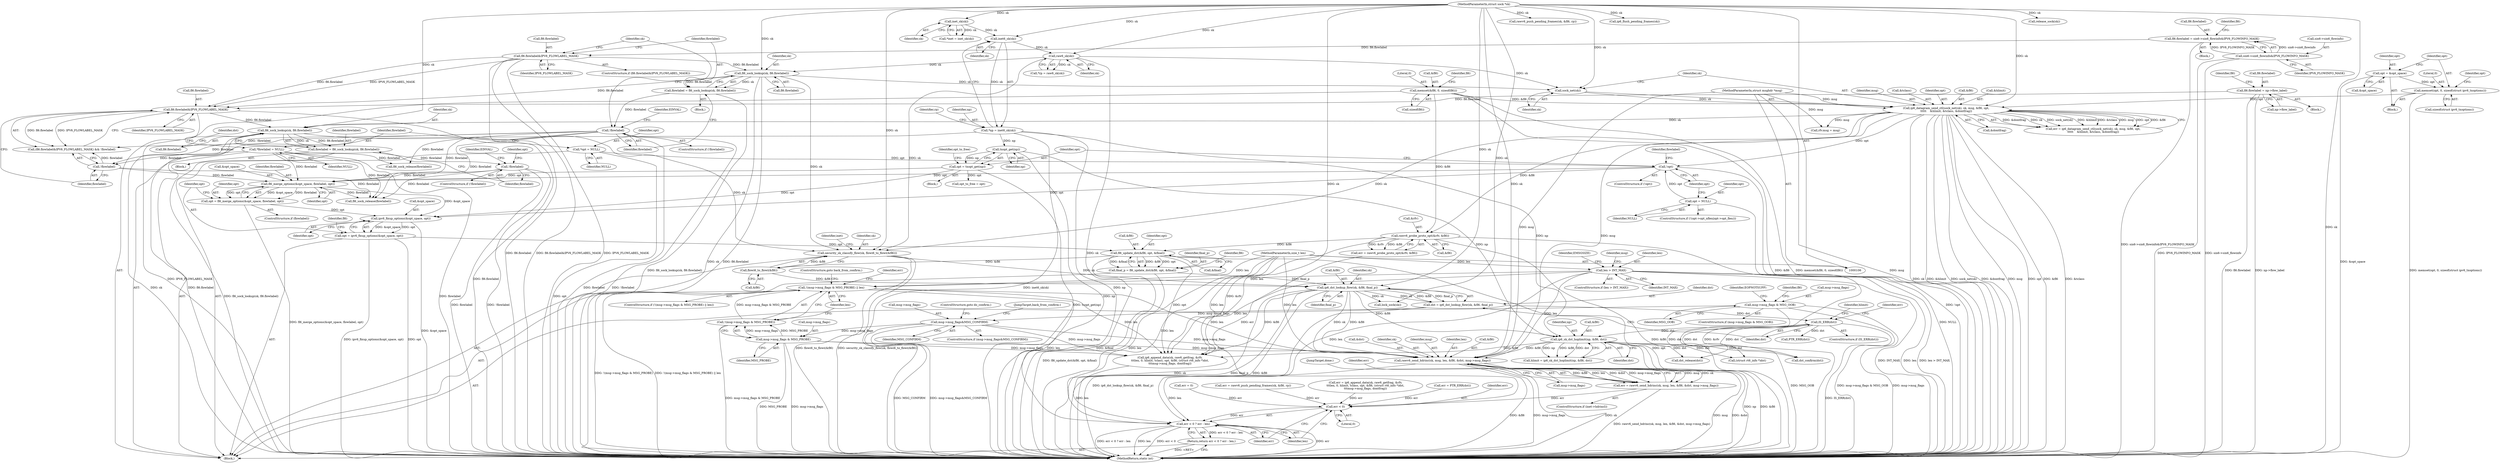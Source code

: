 digraph "0_linux_45f6fad84cc305103b28d73482b344d7f5b76f39_13@API" {
"1000658" [label="(Call,rawv6_send_hdrinc(sk, msg, len, &fl6, &dst, msg->msg_flags))"];
"1000601" [label="(Call,ip6_dst_lookup_flow(sk, &fl6, final_p))"];
"1000585" [label="(Call,security_sk_classify_flow(sk, flowi6_to_flowi(&fl6)))"];
"1000397" [label="(Call,ip6_datagram_send_ctl(sock_net(sk), sk, msg, &fl6, opt,\n\t\t\t\t\t    &hlimit, &tclass, &dontfrag))"];
"1000398" [label="(Call,sock_net(sk))"];
"1000132" [label="(Call,raw6_sk(sk))"];
"1000127" [label="(Call,inet6_sk(sk))"];
"1000122" [label="(Call,inet_sk(sk))"];
"1000107" [label="(MethodParameterIn,struct sock *sk)"];
"1000283" [label="(Call,fl6_sock_lookup(sk, fl6.flowlabel))"];
"1000275" [label="(Call,fl6.flowlabel&IPV6_FLOWLABEL_MASK)"];
"1000265" [label="(Call,fl6.flowlabel = sin6->sin6_flowinfo&IPV6_FLOWINFO_MASK)"];
"1000269" [label="(Call,sin6->sin6_flowinfo&IPV6_FLOWINFO_MASK)"];
"1000108" [label="(MethodParameterIn,struct msghdr *msg)"];
"1000187" [label="(Call,memset(&fl6, 0, sizeof(fl6)))"];
"1000384" [label="(Call,memset(opt, 0, sizeof(struct ipv6_txoptions)))"];
"1000380" [label="(Call,opt = &opt_space)"];
"1000432" [label="(Call,fl6_sock_lookup(sk, fl6.flowlabel))"];
"1000422" [label="(Call,fl6.flowlabel&IPV6_FLOWLABEL_MASK)"];
"1000355" [label="(Call,fl6.flowlabel = np->flow_label)"];
"1000587" [label="(Call,flowi6_to_flowi(&fl6))"];
"1000548" [label="(Call,fl6_update_dst(&fl6, opt, &final))"];
"1000498" [label="(Call,rawv6_probe_proto_opt(&rfv, &fl6))"];
"1000475" [label="(Call,opt = ipv6_fixup_options(&opt_space, opt))"];
"1000477" [label="(Call,ipv6_fixup_options(&opt_space, opt))"];
"1000470" [label="(Call,fl6_merge_options(&opt_space, flowlabel, opt))"];
"1000427" [label="(Call,!flowlabel)"];
"1000289" [label="(Call,!flowlabel)"];
"1000281" [label="(Call,flowlabel = fl6_sock_lookup(sk, fl6.flowlabel))"];
"1000139" [label="(Call,*flowlabel = NULL)"];
"1000438" [label="(Call,!flowlabel)"];
"1000430" [label="(Call,flowlabel = fl6_sock_lookup(sk, fl6.flowlabel))"];
"1000456" [label="(Call,!opt)"];
"1000452" [label="(Call,opt = NULL)"];
"1000135" [label="(Call,*opt = NULL)"];
"1000459" [label="(Call,opt = txopt_get(np))"];
"1000461" [label="(Call,txopt_get(np))"];
"1000125" [label="(Call,*np = inet6_sk(sk))"];
"1000468" [label="(Call,opt = fl6_merge_options(&opt_space, flowlabel, opt))"];
"1000546" [label="(Call,final_p = fl6_update_dst(&fl6, opt, &final))"];
"1000734" [label="(Call,!(msg->msg_flags & MSG_PROBE) || len)"];
"1000735" [label="(Call,!(msg->msg_flags & MSG_PROBE))"];
"1000736" [label="(Call,msg->msg_flags & MSG_PROBE)"];
"1000645" [label="(Call,msg->msg_flags&MSG_CONFIRM)"];
"1000179" [label="(Call,msg->msg_flags & MSG_OOB)"];
"1000172" [label="(Call,len > INT_MAX)"];
"1000109" [label="(MethodParameterIn,size_t len)"];
"1000621" [label="(Call,ip6_sk_dst_hoplimit(np, &fl6, dst))"];
"1000607" [label="(Call,IS_ERR(dst))"];
"1000599" [label="(Call,dst = ip6_dst_lookup_flow(sk, &fl6, final_p))"];
"1000656" [label="(Call,err = rawv6_send_hdrinc(sk, msg, len, &fl6, &dst, msg->msg_flags))"];
"1000725" [label="(Call,err < 0)"];
"1000724" [label="(Call,err < 0 ? err : len)"];
"1000723" [label="(Return,return err < 0 ? err : len;)"];
"1000716" [label="(Call,dst_release(dst))"];
"1000586" [label="(Identifier,sk)"];
"1000743" [label="(Call,err = 0)"];
"1000416" [label="(Call,fl6_sock_release(flowlabel))"];
"1000725" [label="(Call,err < 0)"];
"1000587" [label="(Call,flowi6_to_flowi(&fl6))"];
"1000427" [label="(Call,!flowlabel)"];
"1000139" [label="(Call,*flowlabel = NULL)"];
"1000126" [label="(Identifier,np)"];
"1000177" [label="(Identifier,EMSGSIZE)"];
"1000181" [label="(Identifier,msg)"];
"1000127" [label="(Call,inet6_sk(sk))"];
"1000599" [label="(Call,dst = ip6_dst_lookup_flow(sk, &fl6, final_p))"];
"1000384" [label="(Call,memset(opt, 0, sizeof(struct ipv6_txoptions)))"];
"1000666" [label="(Call,msg->msg_flags)"];
"1000708" [label="(Call,rawv6_push_pending_frames(sk, &fl6, rp))"];
"1000687" [label="(Call,(struct rt6_info *)dst)"];
"1000434" [label="(Call,fl6.flowlabel)"];
"1000135" [label="(Call,*opt = NULL)"];
"1000398" [label="(Call,sock_net(sk))"];
"1000728" [label="(Identifier,err)"];
"1000733" [label="(ControlStructure,if (!(msg->msg_flags & MSG_PROBE) || len))"];
"1000264" [label="(Block,)"];
"1000461" [label="(Call,txopt_get(np))"];
"1000549" [label="(Call,&fl6)"];
"1000453" [label="(Identifier,opt)"];
"1000397" [label="(Call,ip6_datagram_send_ctl(sock_net(sk), sk, msg, &fl6, opt,\n\t\t\t\t\t    &hlimit, &tclass, &dontfrag))"];
"1000131" [label="(Identifier,rp)"];
"1000496" [label="(Call,err = rawv6_probe_proto_opt(&rfv, &fl6))"];
"1000293" [label="(Identifier,EINVAL)"];
"1000382" [label="(Call,&opt_space)"];
"1000421" [label="(Call,(fl6.flowlabel&IPV6_FLOWLABEL_MASK) && !flowlabel)"];
"1000706" [label="(Call,err = rawv6_push_pending_frames(sk, &fl6, rp))"];
"1000645" [label="(Call,msg->msg_flags&MSG_CONFIRM)"];
"1000546" [label="(Call,final_p = fl6_update_dst(&fl6, opt, &final))"];
"1000724" [label="(Call,err < 0 ? err : len)"];
"1000467" [label="(Identifier,flowlabel)"];
"1000608" [label="(Identifier,dst)"];
"1000277" [label="(Identifier,fl6)"];
"1000747" [label="(MethodReturn,static int)"];
"1000132" [label="(Call,raw6_sk(sk))"];
"1000125" [label="(Call,*np = inet6_sk(sk))"];
"1000402" [label="(Call,&fl6)"];
"1000183" [label="(Identifier,MSG_OOB)"];
"1000443" [label="(ControlStructure,if (!(opt->opt_nflen|opt->opt_flen)))"];
"1000144" [label="(Identifier,dst)"];
"1000428" [label="(Identifier,flowlabel)"];
"1000696" [label="(Call,ip6_flush_pending_frames(sk))"];
"1000400" [label="(Identifier,sk)"];
"1000649" [label="(Identifier,MSG_CONFIRM)"];
"1000737" [label="(Call,msg->msg_flags)"];
"1000178" [label="(ControlStructure,if (msg->msg_flags & MSG_OOB))"];
"1000723" [label="(Return,return err < 0 ? err : len;)"];
"1000719" [label="(Call,fl6_sock_release(flowlabel))"];
"1000422" [label="(Call,fl6.flowlabel&IPV6_FLOWLABEL_MASK)"];
"1000437" [label="(ControlStructure,if (!flowlabel))"];
"1000644" [label="(ControlStructure,if (msg->msg_flags&MSG_CONFIRM))"];
"1000385" [label="(Identifier,opt)"];
"1000459" [label="(Call,opt = txopt_get(np))"];
"1000592" [label="(Identifier,inet)"];
"1000110" [label="(Block,)"];
"1000473" [label="(Identifier,flowlabel)"];
"1000651" [label="(JumpTarget,back_from_confirm:)"];
"1000735" [label="(Call,!(msg->msg_flags & MSG_PROBE))"];
"1000611" [label="(Identifier,err)"];
"1000471" [label="(Call,&opt_space)"];
"1000432" [label="(Call,fl6_sock_lookup(sk, fl6.flowlabel))"];
"1000405" [label="(Call,&hlimit)"];
"1000673" [label="(Call,err = ip6_append_data(sk, raw6_getfrag, &rfv,\n\t\t\tlen, 0, hlimit, tclass, opt, &fl6, (struct rt6_info *)dst,\n\t\t\tmsg->msg_flags, dontfrag))"];
"1000187" [label="(Call,memset(&fl6, 0, sizeof(fl6)))"];
"1000477" [label="(Call,ipv6_fixup_options(&opt_space, opt))"];
"1000265" [label="(Call,fl6.flowlabel = sin6->sin6_flowinfo&IPV6_FLOWINFO_MASK)"];
"1000269" [label="(Call,sin6->sin6_flowinfo&IPV6_FLOWINFO_MASK)"];
"1000454" [label="(Identifier,NULL)"];
"1000727" [label="(Literal,0)"];
"1000190" [label="(Literal,0)"];
"1000617" [label="(Identifier,hlimit)"];
"1000356" [label="(Call,fl6.flowlabel)"];
"1000174" [label="(Identifier,INT_MAX)"];
"1000130" [label="(Call,*rp = raw6_sk(sk))"];
"1000486" [label="(Call,rfv.msg = msg)"];
"1000387" [label="(Call,sizeof(struct ipv6_txoptions))"];
"1000501" [label="(Call,&fl6)"];
"1000423" [label="(Call,fl6.flowlabel)"];
"1000671" [label="(Call,lock_sock(sk))"];
"1000659" [label="(Identifier,sk)"];
"1000288" [label="(ControlStructure,if (!flowlabel))"];
"1000107" [label="(MethodParameterIn,struct sock *sk)"];
"1000188" [label="(Call,&fl6)"];
"1000447" [label="(Identifier,opt)"];
"1000455" [label="(ControlStructure,if (!opt))"];
"1000483" [label="(Identifier,fl6)"];
"1000180" [label="(Call,msg->msg_flags)"];
"1000468" [label="(Call,opt = fl6_merge_options(&opt_space, flowlabel, opt))"];
"1000715" [label="(JumpTarget,done:)"];
"1000133" [label="(Identifier,sk)"];
"1000275" [label="(Call,fl6.flowlabel&IPV6_FLOWLABEL_MASK)"];
"1000426" [label="(Identifier,IPV6_FLOWLABEL_MASK)"];
"1000660" [label="(Identifier,msg)"];
"1000109" [label="(MethodParameterIn,size_t len)"];
"1000386" [label="(Literal,0)"];
"1000661" [label="(Identifier,len)"];
"1000399" [label="(Identifier,sk)"];
"1000740" [label="(Identifier,MSG_PROBE)"];
"1000607" [label="(Call,IS_ERR(dst))"];
"1000460" [label="(Identifier,opt)"];
"1000656" [label="(Call,err = rawv6_send_hdrinc(sk, msg, len, &fl6, &dst, msg->msg_flags))"];
"1000136" [label="(Identifier,opt)"];
"1000279" [label="(Identifier,IPV6_FLOWLABEL_MASK)"];
"1000547" [label="(Identifier,final_p)"];
"1000137" [label="(Identifier,NULL)"];
"1000381" [label="(Identifier,opt)"];
"1000433" [label="(Identifier,sk)"];
"1000123" [label="(Identifier,sk)"];
"1000283" [label="(Call,fl6_sock_lookup(sk, fl6.flowlabel))"];
"1000552" [label="(Call,&final)"];
"1000281" [label="(Call,flowlabel = fl6_sock_lookup(sk, fl6.flowlabel))"];
"1000120" [label="(Call,*inet = inet_sk(sk))"];
"1000401" [label="(Identifier,msg)"];
"1000476" [label="(Identifier,opt)"];
"1000431" [label="(Identifier,flowlabel)"];
"1000463" [label="(Call,opt_to_free = opt)"];
"1000407" [label="(Call,&tclass)"];
"1000359" [label="(Call,np->flow_label)"];
"1000442" [label="(Identifier,EINVAL)"];
"1000276" [label="(Call,fl6.flowlabel)"];
"1000548" [label="(Call,fl6_update_dst(&fl6, opt, &final))"];
"1000355" [label="(Call,fl6.flowlabel = np->flow_label)"];
"1000456" [label="(Call,!opt)"];
"1000734" [label="(Call,!(msg->msg_flags & MSG_PROBE) || len)"];
"1000646" [label="(Call,msg->msg_flags)"];
"1000658" [label="(Call,rawv6_send_hdrinc(sk, msg, len, &fl6, &dst, msg->msg_flags))"];
"1000334" [label="(Block,)"];
"1000273" [label="(Identifier,IPV6_FLOWINFO_MASK)"];
"1000605" [label="(Identifier,final_p)"];
"1000602" [label="(Identifier,sk)"];
"1000558" [label="(Identifier,fl6)"];
"1000731" [label="(Call,dst_confirm(dst))"];
"1000480" [label="(Identifier,opt)"];
"1000457" [label="(Identifier,opt)"];
"1000462" [label="(Identifier,np)"];
"1000600" [label="(Identifier,dst)"];
"1000744" [label="(Identifier,err)"];
"1000195" [label="(Identifier,fl6)"];
"1000475" [label="(Call,opt = ipv6_fixup_options(&opt_space, opt))"];
"1000298" [label="(Identifier,sk)"];
"1000729" [label="(Identifier,len)"];
"1000619" [label="(Call,hlimit = ip6_sk_dst_hoplimit(np, &fl6, dst))"];
"1000603" [label="(Call,&fl6)"];
"1000588" [label="(Call,&fl6)"];
"1000140" [label="(Identifier,flowlabel)"];
"1000742" [label="(ControlStructure,goto back_from_confirm;)"];
"1000391" [label="(Identifier,opt)"];
"1000430" [label="(Call,flowlabel = fl6_sock_lookup(sk, fl6.flowlabel))"];
"1000179" [label="(Call,msg->msg_flags & MSG_OOB)"];
"1000736" [label="(Call,msg->msg_flags & MSG_PROBE)"];
"1000290" [label="(Identifier,flowlabel)"];
"1000466" [label="(ControlStructure,if (flowlabel))"];
"1000621" [label="(Call,ip6_sk_dst_hoplimit(np, &fl6, dst))"];
"1000128" [label="(Identifier,sk)"];
"1000458" [label="(Block,)"];
"1000429" [label="(Block,)"];
"1000657" [label="(Identifier,err)"];
"1000438" [label="(Call,!flowlabel)"];
"1000652" [label="(ControlStructure,if (inet->hdrincl))"];
"1000280" [label="(Block,)"];
"1000365" [label="(Identifier,fl6)"];
"1000379" [label="(Block,)"];
"1000498" [label="(Call,rawv6_probe_proto_opt(&rfv, &fl6))"];
"1000186" [label="(Identifier,EOPNOTSUPP)"];
"1000171" [label="(ControlStructure,if (len > INT_MAX))"];
"1000499" [label="(Call,&rfv)"];
"1000675" [label="(Call,ip6_append_data(sk, raw6_getfrag, &rfv,\n\t\t\tlen, 0, hlimit, tclass, opt, &fl6, (struct rt6_info *)dst,\n\t\t\tmsg->msg_flags, dontfrag))"];
"1000270" [label="(Call,sin6->sin6_flowinfo)"];
"1000650" [label="(ControlStructure,goto do_confirm;)"];
"1000173" [label="(Identifier,len)"];
"1000172" [label="(Call,len > INT_MAX)"];
"1000122" [label="(Call,inet_sk(sk))"];
"1000439" [label="(Identifier,flowlabel)"];
"1000606" [label="(ControlStructure,if (IS_ERR(dst)))"];
"1000141" [label="(Identifier,NULL)"];
"1000741" [label="(Identifier,len)"];
"1000404" [label="(Identifier,opt)"];
"1000551" [label="(Identifier,opt)"];
"1000452" [label="(Call,opt = NULL)"];
"1000469" [label="(Identifier,opt)"];
"1000610" [label="(Call,err = PTR_ERR(dst))"];
"1000622" [label="(Identifier,np)"];
"1000623" [label="(Call,&fl6)"];
"1000601" [label="(Call,ip6_dst_lookup_flow(sk, &fl6, final_p))"];
"1000470" [label="(Call,fl6_merge_options(&opt_space, flowlabel, opt))"];
"1000284" [label="(Identifier,sk)"];
"1000409" [label="(Call,&dontfrag)"];
"1000662" [label="(Call,&fl6)"];
"1000464" [label="(Identifier,opt_to_free)"];
"1000380" [label="(Call,opt = &opt_space)"];
"1000478" [label="(Call,&opt_space)"];
"1000713" [label="(Call,release_sock(sk))"];
"1000189" [label="(Identifier,fl6)"];
"1000266" [label="(Call,fl6.flowlabel)"];
"1000625" [label="(Identifier,dst)"];
"1000395" [label="(Call,err = ip6_datagram_send_ctl(sock_net(sk), sk, msg, &fl6, opt,\n\t\t\t\t\t    &hlimit, &tclass, &dontfrag))"];
"1000285" [label="(Call,fl6.flowlabel)"];
"1000612" [label="(Call,PTR_ERR(dst))"];
"1000474" [label="(Identifier,opt)"];
"1000664" [label="(Call,&dst)"];
"1000108" [label="(MethodParameterIn,struct msghdr *msg)"];
"1000585" [label="(Call,security_sk_classify_flow(sk, flowi6_to_flowi(&fl6)))"];
"1000289" [label="(Call,!flowlabel)"];
"1000274" [label="(ControlStructure,if (fl6.flowlabel&IPV6_FLOWLABEL_MASK))"];
"1000191" [label="(Call,sizeof(fl6))"];
"1000726" [label="(Identifier,err)"];
"1000282" [label="(Identifier,flowlabel)"];
"1000658" -> "1000656"  [label="AST: "];
"1000658" -> "1000666"  [label="CFG: "];
"1000659" -> "1000658"  [label="AST: "];
"1000660" -> "1000658"  [label="AST: "];
"1000661" -> "1000658"  [label="AST: "];
"1000662" -> "1000658"  [label="AST: "];
"1000664" -> "1000658"  [label="AST: "];
"1000666" -> "1000658"  [label="AST: "];
"1000656" -> "1000658"  [label="CFG: "];
"1000658" -> "1000747"  [label="DDG: msg"];
"1000658" -> "1000747"  [label="DDG: &dst"];
"1000658" -> "1000747"  [label="DDG: &fl6"];
"1000658" -> "1000747"  [label="DDG: msg->msg_flags"];
"1000658" -> "1000747"  [label="DDG: sk"];
"1000658" -> "1000656"  [label="DDG: msg"];
"1000658" -> "1000656"  [label="DDG: sk"];
"1000658" -> "1000656"  [label="DDG: &fl6"];
"1000658" -> "1000656"  [label="DDG: len"];
"1000658" -> "1000656"  [label="DDG: &dst"];
"1000658" -> "1000656"  [label="DDG: msg->msg_flags"];
"1000601" -> "1000658"  [label="DDG: sk"];
"1000601" -> "1000658"  [label="DDG: &fl6"];
"1000107" -> "1000658"  [label="DDG: sk"];
"1000108" -> "1000658"  [label="DDG: msg"];
"1000397" -> "1000658"  [label="DDG: msg"];
"1000734" -> "1000658"  [label="DDG: len"];
"1000172" -> "1000658"  [label="DDG: len"];
"1000109" -> "1000658"  [label="DDG: len"];
"1000621" -> "1000658"  [label="DDG: &fl6"];
"1000645" -> "1000658"  [label="DDG: msg->msg_flags"];
"1000736" -> "1000658"  [label="DDG: msg->msg_flags"];
"1000658" -> "1000724"  [label="DDG: len"];
"1000601" -> "1000599"  [label="AST: "];
"1000601" -> "1000605"  [label="CFG: "];
"1000602" -> "1000601"  [label="AST: "];
"1000603" -> "1000601"  [label="AST: "];
"1000605" -> "1000601"  [label="AST: "];
"1000599" -> "1000601"  [label="CFG: "];
"1000601" -> "1000747"  [label="DDG: sk"];
"1000601" -> "1000747"  [label="DDG: final_p"];
"1000601" -> "1000747"  [label="DDG: &fl6"];
"1000601" -> "1000599"  [label="DDG: sk"];
"1000601" -> "1000599"  [label="DDG: &fl6"];
"1000601" -> "1000599"  [label="DDG: final_p"];
"1000585" -> "1000601"  [label="DDG: sk"];
"1000107" -> "1000601"  [label="DDG: sk"];
"1000587" -> "1000601"  [label="DDG: &fl6"];
"1000546" -> "1000601"  [label="DDG: final_p"];
"1000601" -> "1000621"  [label="DDG: &fl6"];
"1000601" -> "1000671"  [label="DDG: sk"];
"1000601" -> "1000675"  [label="DDG: &fl6"];
"1000585" -> "1000110"  [label="AST: "];
"1000585" -> "1000587"  [label="CFG: "];
"1000586" -> "1000585"  [label="AST: "];
"1000587" -> "1000585"  [label="AST: "];
"1000592" -> "1000585"  [label="CFG: "];
"1000585" -> "1000747"  [label="DDG: flowi6_to_flowi(&fl6)"];
"1000585" -> "1000747"  [label="DDG: security_sk_classify_flow(sk, flowi6_to_flowi(&fl6))"];
"1000397" -> "1000585"  [label="DDG: sk"];
"1000283" -> "1000585"  [label="DDG: sk"];
"1000432" -> "1000585"  [label="DDG: sk"];
"1000132" -> "1000585"  [label="DDG: sk"];
"1000107" -> "1000585"  [label="DDG: sk"];
"1000587" -> "1000585"  [label="DDG: &fl6"];
"1000397" -> "1000395"  [label="AST: "];
"1000397" -> "1000409"  [label="CFG: "];
"1000398" -> "1000397"  [label="AST: "];
"1000400" -> "1000397"  [label="AST: "];
"1000401" -> "1000397"  [label="AST: "];
"1000402" -> "1000397"  [label="AST: "];
"1000404" -> "1000397"  [label="AST: "];
"1000405" -> "1000397"  [label="AST: "];
"1000407" -> "1000397"  [label="AST: "];
"1000409" -> "1000397"  [label="AST: "];
"1000395" -> "1000397"  [label="CFG: "];
"1000397" -> "1000747"  [label="DDG: &hlimit"];
"1000397" -> "1000747"  [label="DDG: sock_net(sk)"];
"1000397" -> "1000747"  [label="DDG: &dontfrag"];
"1000397" -> "1000747"  [label="DDG: msg"];
"1000397" -> "1000747"  [label="DDG: opt"];
"1000397" -> "1000747"  [label="DDG: &fl6"];
"1000397" -> "1000747"  [label="DDG: &tclass"];
"1000397" -> "1000747"  [label="DDG: sk"];
"1000397" -> "1000395"  [label="DDG: &dontfrag"];
"1000397" -> "1000395"  [label="DDG: sk"];
"1000397" -> "1000395"  [label="DDG: sock_net(sk)"];
"1000397" -> "1000395"  [label="DDG: &hlimit"];
"1000397" -> "1000395"  [label="DDG: &tclass"];
"1000397" -> "1000395"  [label="DDG: msg"];
"1000397" -> "1000395"  [label="DDG: opt"];
"1000397" -> "1000395"  [label="DDG: &fl6"];
"1000398" -> "1000397"  [label="DDG: sk"];
"1000107" -> "1000397"  [label="DDG: sk"];
"1000108" -> "1000397"  [label="DDG: msg"];
"1000187" -> "1000397"  [label="DDG: &fl6"];
"1000384" -> "1000397"  [label="DDG: opt"];
"1000397" -> "1000432"  [label="DDG: sk"];
"1000397" -> "1000456"  [label="DDG: opt"];
"1000397" -> "1000486"  [label="DDG: msg"];
"1000397" -> "1000498"  [label="DDG: &fl6"];
"1000398" -> "1000399"  [label="CFG: "];
"1000399" -> "1000398"  [label="AST: "];
"1000400" -> "1000398"  [label="CFG: "];
"1000132" -> "1000398"  [label="DDG: sk"];
"1000283" -> "1000398"  [label="DDG: sk"];
"1000107" -> "1000398"  [label="DDG: sk"];
"1000132" -> "1000130"  [label="AST: "];
"1000132" -> "1000133"  [label="CFG: "];
"1000133" -> "1000132"  [label="AST: "];
"1000130" -> "1000132"  [label="CFG: "];
"1000132" -> "1000747"  [label="DDG: sk"];
"1000132" -> "1000130"  [label="DDG: sk"];
"1000127" -> "1000132"  [label="DDG: sk"];
"1000107" -> "1000132"  [label="DDG: sk"];
"1000132" -> "1000283"  [label="DDG: sk"];
"1000127" -> "1000125"  [label="AST: "];
"1000127" -> "1000128"  [label="CFG: "];
"1000128" -> "1000127"  [label="AST: "];
"1000125" -> "1000127"  [label="CFG: "];
"1000127" -> "1000125"  [label="DDG: sk"];
"1000122" -> "1000127"  [label="DDG: sk"];
"1000107" -> "1000127"  [label="DDG: sk"];
"1000122" -> "1000120"  [label="AST: "];
"1000122" -> "1000123"  [label="CFG: "];
"1000123" -> "1000122"  [label="AST: "];
"1000120" -> "1000122"  [label="CFG: "];
"1000122" -> "1000120"  [label="DDG: sk"];
"1000107" -> "1000122"  [label="DDG: sk"];
"1000107" -> "1000106"  [label="AST: "];
"1000107" -> "1000747"  [label="DDG: sk"];
"1000107" -> "1000283"  [label="DDG: sk"];
"1000107" -> "1000432"  [label="DDG: sk"];
"1000107" -> "1000671"  [label="DDG: sk"];
"1000107" -> "1000675"  [label="DDG: sk"];
"1000107" -> "1000696"  [label="DDG: sk"];
"1000107" -> "1000708"  [label="DDG: sk"];
"1000107" -> "1000713"  [label="DDG: sk"];
"1000283" -> "1000281"  [label="AST: "];
"1000283" -> "1000285"  [label="CFG: "];
"1000284" -> "1000283"  [label="AST: "];
"1000285" -> "1000283"  [label="AST: "];
"1000281" -> "1000283"  [label="CFG: "];
"1000283" -> "1000747"  [label="DDG: fl6.flowlabel"];
"1000283" -> "1000747"  [label="DDG: sk"];
"1000283" -> "1000281"  [label="DDG: sk"];
"1000283" -> "1000281"  [label="DDG: fl6.flowlabel"];
"1000275" -> "1000283"  [label="DDG: fl6.flowlabel"];
"1000283" -> "1000422"  [label="DDG: fl6.flowlabel"];
"1000275" -> "1000274"  [label="AST: "];
"1000275" -> "1000279"  [label="CFG: "];
"1000276" -> "1000275"  [label="AST: "];
"1000279" -> "1000275"  [label="AST: "];
"1000282" -> "1000275"  [label="CFG: "];
"1000298" -> "1000275"  [label="CFG: "];
"1000275" -> "1000747"  [label="DDG: fl6.flowlabel&IPV6_FLOWLABEL_MASK"];
"1000275" -> "1000747"  [label="DDG: fl6.flowlabel"];
"1000275" -> "1000747"  [label="DDG: IPV6_FLOWLABEL_MASK"];
"1000265" -> "1000275"  [label="DDG: fl6.flowlabel"];
"1000275" -> "1000422"  [label="DDG: fl6.flowlabel"];
"1000275" -> "1000422"  [label="DDG: IPV6_FLOWLABEL_MASK"];
"1000265" -> "1000264"  [label="AST: "];
"1000265" -> "1000269"  [label="CFG: "];
"1000266" -> "1000265"  [label="AST: "];
"1000269" -> "1000265"  [label="AST: "];
"1000277" -> "1000265"  [label="CFG: "];
"1000265" -> "1000747"  [label="DDG: sin6->sin6_flowinfo&IPV6_FLOWINFO_MASK"];
"1000269" -> "1000265"  [label="DDG: sin6->sin6_flowinfo"];
"1000269" -> "1000265"  [label="DDG: IPV6_FLOWINFO_MASK"];
"1000269" -> "1000273"  [label="CFG: "];
"1000270" -> "1000269"  [label="AST: "];
"1000273" -> "1000269"  [label="AST: "];
"1000269" -> "1000747"  [label="DDG: IPV6_FLOWINFO_MASK"];
"1000269" -> "1000747"  [label="DDG: sin6->sin6_flowinfo"];
"1000108" -> "1000106"  [label="AST: "];
"1000108" -> "1000747"  [label="DDG: msg"];
"1000108" -> "1000486"  [label="DDG: msg"];
"1000187" -> "1000110"  [label="AST: "];
"1000187" -> "1000191"  [label="CFG: "];
"1000188" -> "1000187"  [label="AST: "];
"1000190" -> "1000187"  [label="AST: "];
"1000191" -> "1000187"  [label="AST: "];
"1000195" -> "1000187"  [label="CFG: "];
"1000187" -> "1000747"  [label="DDG: &fl6"];
"1000187" -> "1000747"  [label="DDG: memset(&fl6, 0, sizeof(fl6))"];
"1000187" -> "1000498"  [label="DDG: &fl6"];
"1000384" -> "1000379"  [label="AST: "];
"1000384" -> "1000387"  [label="CFG: "];
"1000385" -> "1000384"  [label="AST: "];
"1000386" -> "1000384"  [label="AST: "];
"1000387" -> "1000384"  [label="AST: "];
"1000391" -> "1000384"  [label="CFG: "];
"1000384" -> "1000747"  [label="DDG: memset(opt, 0, sizeof(struct ipv6_txoptions))"];
"1000380" -> "1000384"  [label="DDG: opt"];
"1000380" -> "1000379"  [label="AST: "];
"1000380" -> "1000382"  [label="CFG: "];
"1000381" -> "1000380"  [label="AST: "];
"1000382" -> "1000380"  [label="AST: "];
"1000385" -> "1000380"  [label="CFG: "];
"1000380" -> "1000747"  [label="DDG: &opt_space"];
"1000432" -> "1000430"  [label="AST: "];
"1000432" -> "1000434"  [label="CFG: "];
"1000433" -> "1000432"  [label="AST: "];
"1000434" -> "1000432"  [label="AST: "];
"1000430" -> "1000432"  [label="CFG: "];
"1000432" -> "1000747"  [label="DDG: fl6.flowlabel"];
"1000432" -> "1000747"  [label="DDG: sk"];
"1000432" -> "1000430"  [label="DDG: sk"];
"1000432" -> "1000430"  [label="DDG: fl6.flowlabel"];
"1000422" -> "1000432"  [label="DDG: fl6.flowlabel"];
"1000422" -> "1000421"  [label="AST: "];
"1000422" -> "1000426"  [label="CFG: "];
"1000423" -> "1000422"  [label="AST: "];
"1000426" -> "1000422"  [label="AST: "];
"1000428" -> "1000422"  [label="CFG: "];
"1000421" -> "1000422"  [label="CFG: "];
"1000422" -> "1000747"  [label="DDG: IPV6_FLOWLABEL_MASK"];
"1000422" -> "1000747"  [label="DDG: fl6.flowlabel"];
"1000422" -> "1000421"  [label="DDG: fl6.flowlabel"];
"1000422" -> "1000421"  [label="DDG: IPV6_FLOWLABEL_MASK"];
"1000355" -> "1000422"  [label="DDG: fl6.flowlabel"];
"1000355" -> "1000334"  [label="AST: "];
"1000355" -> "1000359"  [label="CFG: "];
"1000356" -> "1000355"  [label="AST: "];
"1000359" -> "1000355"  [label="AST: "];
"1000365" -> "1000355"  [label="CFG: "];
"1000355" -> "1000747"  [label="DDG: fl6.flowlabel"];
"1000355" -> "1000747"  [label="DDG: np->flow_label"];
"1000587" -> "1000588"  [label="CFG: "];
"1000588" -> "1000587"  [label="AST: "];
"1000548" -> "1000587"  [label="DDG: &fl6"];
"1000548" -> "1000546"  [label="AST: "];
"1000548" -> "1000552"  [label="CFG: "];
"1000549" -> "1000548"  [label="AST: "];
"1000551" -> "1000548"  [label="AST: "];
"1000552" -> "1000548"  [label="AST: "];
"1000546" -> "1000548"  [label="CFG: "];
"1000548" -> "1000747"  [label="DDG: opt"];
"1000548" -> "1000747"  [label="DDG: &final"];
"1000548" -> "1000546"  [label="DDG: &fl6"];
"1000548" -> "1000546"  [label="DDG: opt"];
"1000548" -> "1000546"  [label="DDG: &final"];
"1000498" -> "1000548"  [label="DDG: &fl6"];
"1000475" -> "1000548"  [label="DDG: opt"];
"1000548" -> "1000675"  [label="DDG: opt"];
"1000498" -> "1000496"  [label="AST: "];
"1000498" -> "1000501"  [label="CFG: "];
"1000499" -> "1000498"  [label="AST: "];
"1000501" -> "1000498"  [label="AST: "];
"1000496" -> "1000498"  [label="CFG: "];
"1000498" -> "1000747"  [label="DDG: &rfv"];
"1000498" -> "1000747"  [label="DDG: &fl6"];
"1000498" -> "1000496"  [label="DDG: &rfv"];
"1000498" -> "1000496"  [label="DDG: &fl6"];
"1000498" -> "1000675"  [label="DDG: &rfv"];
"1000475" -> "1000110"  [label="AST: "];
"1000475" -> "1000477"  [label="CFG: "];
"1000476" -> "1000475"  [label="AST: "];
"1000477" -> "1000475"  [label="AST: "];
"1000483" -> "1000475"  [label="CFG: "];
"1000475" -> "1000747"  [label="DDG: opt"];
"1000475" -> "1000747"  [label="DDG: ipv6_fixup_options(&opt_space, opt)"];
"1000477" -> "1000475"  [label="DDG: &opt_space"];
"1000477" -> "1000475"  [label="DDG: opt"];
"1000477" -> "1000480"  [label="CFG: "];
"1000478" -> "1000477"  [label="AST: "];
"1000480" -> "1000477"  [label="AST: "];
"1000477" -> "1000747"  [label="DDG: &opt_space"];
"1000470" -> "1000477"  [label="DDG: &opt_space"];
"1000468" -> "1000477"  [label="DDG: opt"];
"1000456" -> "1000477"  [label="DDG: opt"];
"1000459" -> "1000477"  [label="DDG: opt"];
"1000470" -> "1000468"  [label="AST: "];
"1000470" -> "1000474"  [label="CFG: "];
"1000471" -> "1000470"  [label="AST: "];
"1000473" -> "1000470"  [label="AST: "];
"1000474" -> "1000470"  [label="AST: "];
"1000468" -> "1000470"  [label="CFG: "];
"1000470" -> "1000468"  [label="DDG: &opt_space"];
"1000470" -> "1000468"  [label="DDG: flowlabel"];
"1000470" -> "1000468"  [label="DDG: opt"];
"1000427" -> "1000470"  [label="DDG: flowlabel"];
"1000289" -> "1000470"  [label="DDG: flowlabel"];
"1000139" -> "1000470"  [label="DDG: flowlabel"];
"1000438" -> "1000470"  [label="DDG: flowlabel"];
"1000456" -> "1000470"  [label="DDG: opt"];
"1000459" -> "1000470"  [label="DDG: opt"];
"1000470" -> "1000719"  [label="DDG: flowlabel"];
"1000427" -> "1000421"  [label="AST: "];
"1000427" -> "1000428"  [label="CFG: "];
"1000428" -> "1000427"  [label="AST: "];
"1000421" -> "1000427"  [label="CFG: "];
"1000427" -> "1000421"  [label="DDG: flowlabel"];
"1000289" -> "1000427"  [label="DDG: flowlabel"];
"1000139" -> "1000427"  [label="DDG: flowlabel"];
"1000427" -> "1000719"  [label="DDG: flowlabel"];
"1000289" -> "1000288"  [label="AST: "];
"1000289" -> "1000290"  [label="CFG: "];
"1000290" -> "1000289"  [label="AST: "];
"1000293" -> "1000289"  [label="CFG: "];
"1000298" -> "1000289"  [label="CFG: "];
"1000289" -> "1000747"  [label="DDG: flowlabel"];
"1000289" -> "1000747"  [label="DDG: !flowlabel"];
"1000281" -> "1000289"  [label="DDG: flowlabel"];
"1000289" -> "1000416"  [label="DDG: flowlabel"];
"1000289" -> "1000421"  [label="DDG: !flowlabel"];
"1000289" -> "1000719"  [label="DDG: flowlabel"];
"1000281" -> "1000280"  [label="AST: "];
"1000282" -> "1000281"  [label="AST: "];
"1000290" -> "1000281"  [label="CFG: "];
"1000281" -> "1000747"  [label="DDG: fl6_sock_lookup(sk, fl6.flowlabel)"];
"1000139" -> "1000110"  [label="AST: "];
"1000139" -> "1000141"  [label="CFG: "];
"1000140" -> "1000139"  [label="AST: "];
"1000141" -> "1000139"  [label="AST: "];
"1000144" -> "1000139"  [label="CFG: "];
"1000139" -> "1000747"  [label="DDG: flowlabel"];
"1000139" -> "1000416"  [label="DDG: flowlabel"];
"1000139" -> "1000719"  [label="DDG: flowlabel"];
"1000438" -> "1000437"  [label="AST: "];
"1000438" -> "1000439"  [label="CFG: "];
"1000439" -> "1000438"  [label="AST: "];
"1000442" -> "1000438"  [label="CFG: "];
"1000447" -> "1000438"  [label="CFG: "];
"1000438" -> "1000747"  [label="DDG: !flowlabel"];
"1000438" -> "1000747"  [label="DDG: flowlabel"];
"1000430" -> "1000438"  [label="DDG: flowlabel"];
"1000438" -> "1000719"  [label="DDG: flowlabel"];
"1000430" -> "1000429"  [label="AST: "];
"1000431" -> "1000430"  [label="AST: "];
"1000439" -> "1000430"  [label="CFG: "];
"1000430" -> "1000747"  [label="DDG: fl6_sock_lookup(sk, fl6.flowlabel)"];
"1000456" -> "1000455"  [label="AST: "];
"1000456" -> "1000457"  [label="CFG: "];
"1000457" -> "1000456"  [label="AST: "];
"1000460" -> "1000456"  [label="CFG: "];
"1000467" -> "1000456"  [label="CFG: "];
"1000456" -> "1000747"  [label="DDG: !opt"];
"1000452" -> "1000456"  [label="DDG: opt"];
"1000135" -> "1000456"  [label="DDG: opt"];
"1000452" -> "1000443"  [label="AST: "];
"1000452" -> "1000454"  [label="CFG: "];
"1000453" -> "1000452"  [label="AST: "];
"1000454" -> "1000452"  [label="AST: "];
"1000457" -> "1000452"  [label="CFG: "];
"1000452" -> "1000747"  [label="DDG: NULL"];
"1000135" -> "1000110"  [label="AST: "];
"1000135" -> "1000137"  [label="CFG: "];
"1000136" -> "1000135"  [label="AST: "];
"1000137" -> "1000135"  [label="AST: "];
"1000140" -> "1000135"  [label="CFG: "];
"1000135" -> "1000747"  [label="DDG: opt"];
"1000459" -> "1000458"  [label="AST: "];
"1000459" -> "1000461"  [label="CFG: "];
"1000460" -> "1000459"  [label="AST: "];
"1000461" -> "1000459"  [label="AST: "];
"1000464" -> "1000459"  [label="CFG: "];
"1000459" -> "1000747"  [label="DDG: txopt_get(np)"];
"1000461" -> "1000459"  [label="DDG: np"];
"1000459" -> "1000463"  [label="DDG: opt"];
"1000461" -> "1000462"  [label="CFG: "];
"1000462" -> "1000461"  [label="AST: "];
"1000461" -> "1000747"  [label="DDG: np"];
"1000125" -> "1000461"  [label="DDG: np"];
"1000461" -> "1000621"  [label="DDG: np"];
"1000125" -> "1000110"  [label="AST: "];
"1000126" -> "1000125"  [label="AST: "];
"1000131" -> "1000125"  [label="CFG: "];
"1000125" -> "1000747"  [label="DDG: np"];
"1000125" -> "1000747"  [label="DDG: inet6_sk(sk)"];
"1000125" -> "1000621"  [label="DDG: np"];
"1000468" -> "1000466"  [label="AST: "];
"1000469" -> "1000468"  [label="AST: "];
"1000476" -> "1000468"  [label="CFG: "];
"1000468" -> "1000747"  [label="DDG: fl6_merge_options(&opt_space, flowlabel, opt)"];
"1000546" -> "1000110"  [label="AST: "];
"1000547" -> "1000546"  [label="AST: "];
"1000558" -> "1000546"  [label="CFG: "];
"1000546" -> "1000747"  [label="DDG: fl6_update_dst(&fl6, opt, &final)"];
"1000734" -> "1000733"  [label="AST: "];
"1000734" -> "1000735"  [label="CFG: "];
"1000734" -> "1000741"  [label="CFG: "];
"1000735" -> "1000734"  [label="AST: "];
"1000741" -> "1000734"  [label="AST: "];
"1000742" -> "1000734"  [label="CFG: "];
"1000744" -> "1000734"  [label="CFG: "];
"1000734" -> "1000747"  [label="DDG: !(msg->msg_flags & MSG_PROBE)"];
"1000734" -> "1000747"  [label="DDG: !(msg->msg_flags & MSG_PROBE) || len"];
"1000734" -> "1000675"  [label="DDG: len"];
"1000734" -> "1000724"  [label="DDG: len"];
"1000735" -> "1000734"  [label="DDG: msg->msg_flags & MSG_PROBE"];
"1000172" -> "1000734"  [label="DDG: len"];
"1000109" -> "1000734"  [label="DDG: len"];
"1000735" -> "1000736"  [label="CFG: "];
"1000736" -> "1000735"  [label="AST: "];
"1000741" -> "1000735"  [label="CFG: "];
"1000735" -> "1000747"  [label="DDG: msg->msg_flags & MSG_PROBE"];
"1000736" -> "1000735"  [label="DDG: msg->msg_flags"];
"1000736" -> "1000735"  [label="DDG: MSG_PROBE"];
"1000736" -> "1000740"  [label="CFG: "];
"1000737" -> "1000736"  [label="AST: "];
"1000740" -> "1000736"  [label="AST: "];
"1000736" -> "1000747"  [label="DDG: MSG_PROBE"];
"1000736" -> "1000747"  [label="DDG: msg->msg_flags"];
"1000736" -> "1000675"  [label="DDG: msg->msg_flags"];
"1000645" -> "1000736"  [label="DDG: msg->msg_flags"];
"1000645" -> "1000644"  [label="AST: "];
"1000645" -> "1000649"  [label="CFG: "];
"1000646" -> "1000645"  [label="AST: "];
"1000649" -> "1000645"  [label="AST: "];
"1000650" -> "1000645"  [label="CFG: "];
"1000651" -> "1000645"  [label="CFG: "];
"1000645" -> "1000747"  [label="DDG: MSG_CONFIRM"];
"1000645" -> "1000747"  [label="DDG: msg->msg_flags&MSG_CONFIRM"];
"1000179" -> "1000645"  [label="DDG: msg->msg_flags"];
"1000645" -> "1000675"  [label="DDG: msg->msg_flags"];
"1000179" -> "1000178"  [label="AST: "];
"1000179" -> "1000183"  [label="CFG: "];
"1000180" -> "1000179"  [label="AST: "];
"1000183" -> "1000179"  [label="AST: "];
"1000186" -> "1000179"  [label="CFG: "];
"1000189" -> "1000179"  [label="CFG: "];
"1000179" -> "1000747"  [label="DDG: msg->msg_flags & MSG_OOB"];
"1000179" -> "1000747"  [label="DDG: msg->msg_flags"];
"1000179" -> "1000747"  [label="DDG: MSG_OOB"];
"1000172" -> "1000171"  [label="AST: "];
"1000172" -> "1000174"  [label="CFG: "];
"1000173" -> "1000172"  [label="AST: "];
"1000174" -> "1000172"  [label="AST: "];
"1000177" -> "1000172"  [label="CFG: "];
"1000181" -> "1000172"  [label="CFG: "];
"1000172" -> "1000747"  [label="DDG: len > INT_MAX"];
"1000172" -> "1000747"  [label="DDG: len"];
"1000172" -> "1000747"  [label="DDG: INT_MAX"];
"1000109" -> "1000172"  [label="DDG: len"];
"1000172" -> "1000675"  [label="DDG: len"];
"1000172" -> "1000724"  [label="DDG: len"];
"1000109" -> "1000106"  [label="AST: "];
"1000109" -> "1000747"  [label="DDG: len"];
"1000109" -> "1000675"  [label="DDG: len"];
"1000109" -> "1000724"  [label="DDG: len"];
"1000621" -> "1000619"  [label="AST: "];
"1000621" -> "1000625"  [label="CFG: "];
"1000622" -> "1000621"  [label="AST: "];
"1000623" -> "1000621"  [label="AST: "];
"1000625" -> "1000621"  [label="AST: "];
"1000619" -> "1000621"  [label="CFG: "];
"1000621" -> "1000747"  [label="DDG: np"];
"1000621" -> "1000747"  [label="DDG: &fl6"];
"1000621" -> "1000619"  [label="DDG: np"];
"1000621" -> "1000619"  [label="DDG: &fl6"];
"1000621" -> "1000619"  [label="DDG: dst"];
"1000607" -> "1000621"  [label="DDG: dst"];
"1000621" -> "1000675"  [label="DDG: &fl6"];
"1000621" -> "1000687"  [label="DDG: dst"];
"1000621" -> "1000716"  [label="DDG: dst"];
"1000621" -> "1000731"  [label="DDG: dst"];
"1000607" -> "1000606"  [label="AST: "];
"1000607" -> "1000608"  [label="CFG: "];
"1000608" -> "1000607"  [label="AST: "];
"1000611" -> "1000607"  [label="CFG: "];
"1000617" -> "1000607"  [label="CFG: "];
"1000607" -> "1000747"  [label="DDG: IS_ERR(dst)"];
"1000599" -> "1000607"  [label="DDG: dst"];
"1000607" -> "1000612"  [label="DDG: dst"];
"1000607" -> "1000687"  [label="DDG: dst"];
"1000607" -> "1000716"  [label="DDG: dst"];
"1000607" -> "1000731"  [label="DDG: dst"];
"1000599" -> "1000110"  [label="AST: "];
"1000600" -> "1000599"  [label="AST: "];
"1000608" -> "1000599"  [label="CFG: "];
"1000599" -> "1000747"  [label="DDG: ip6_dst_lookup_flow(sk, &fl6, final_p)"];
"1000656" -> "1000652"  [label="AST: "];
"1000657" -> "1000656"  [label="AST: "];
"1000715" -> "1000656"  [label="CFG: "];
"1000656" -> "1000747"  [label="DDG: rawv6_send_hdrinc(sk, msg, len, &fl6, &dst, msg->msg_flags)"];
"1000656" -> "1000725"  [label="DDG: err"];
"1000725" -> "1000724"  [label="AST: "];
"1000725" -> "1000727"  [label="CFG: "];
"1000726" -> "1000725"  [label="AST: "];
"1000727" -> "1000725"  [label="AST: "];
"1000728" -> "1000725"  [label="CFG: "];
"1000729" -> "1000725"  [label="CFG: "];
"1000725" -> "1000724"  [label="DDG: err"];
"1000743" -> "1000725"  [label="DDG: err"];
"1000673" -> "1000725"  [label="DDG: err"];
"1000706" -> "1000725"  [label="DDG: err"];
"1000610" -> "1000725"  [label="DDG: err"];
"1000496" -> "1000725"  [label="DDG: err"];
"1000724" -> "1000723"  [label="AST: "];
"1000724" -> "1000728"  [label="CFG: "];
"1000724" -> "1000729"  [label="CFG: "];
"1000728" -> "1000724"  [label="AST: "];
"1000729" -> "1000724"  [label="AST: "];
"1000723" -> "1000724"  [label="CFG: "];
"1000724" -> "1000747"  [label="DDG: err < 0 ? err : len"];
"1000724" -> "1000747"  [label="DDG: len"];
"1000724" -> "1000747"  [label="DDG: err < 0"];
"1000724" -> "1000747"  [label="DDG: err"];
"1000724" -> "1000723"  [label="DDG: err < 0 ? err : len"];
"1000675" -> "1000724"  [label="DDG: len"];
"1000723" -> "1000110"  [label="AST: "];
"1000747" -> "1000723"  [label="CFG: "];
"1000723" -> "1000747"  [label="DDG: <RET>"];
}

